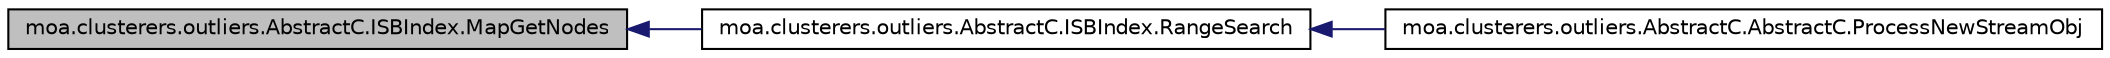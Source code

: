 digraph G
{
  edge [fontname="Helvetica",fontsize="10",labelfontname="Helvetica",labelfontsize="10"];
  node [fontname="Helvetica",fontsize="10",shape=record];
  rankdir=LR;
  Node1 [label="moa.clusterers.outliers.AbstractC.ISBIndex.MapGetNodes",height=0.2,width=0.4,color="black", fillcolor="grey75", style="filled" fontcolor="black"];
  Node1 -> Node2 [dir=back,color="midnightblue",fontsize="10",style="solid",fontname="Helvetica"];
  Node2 [label="moa.clusterers.outliers.AbstractC.ISBIndex.RangeSearch",height=0.2,width=0.4,color="black", fillcolor="white", style="filled",URL="$classmoa_1_1clusterers_1_1outliers_1_1AbstractC_1_1ISBIndex.html#a65659c3ab8eb964c8b6f1ac7d0a83d8c"];
  Node2 -> Node3 [dir=back,color="midnightblue",fontsize="10",style="solid",fontname="Helvetica"];
  Node3 [label="moa.clusterers.outliers.AbstractC.AbstractC.ProcessNewStreamObj",height=0.2,width=0.4,color="black", fillcolor="white", style="filled",URL="$classmoa_1_1clusterers_1_1outliers_1_1AbstractC_1_1AbstractC.html#a5aae6cf8b072b95b9bc6fce706e12d4a"];
}
